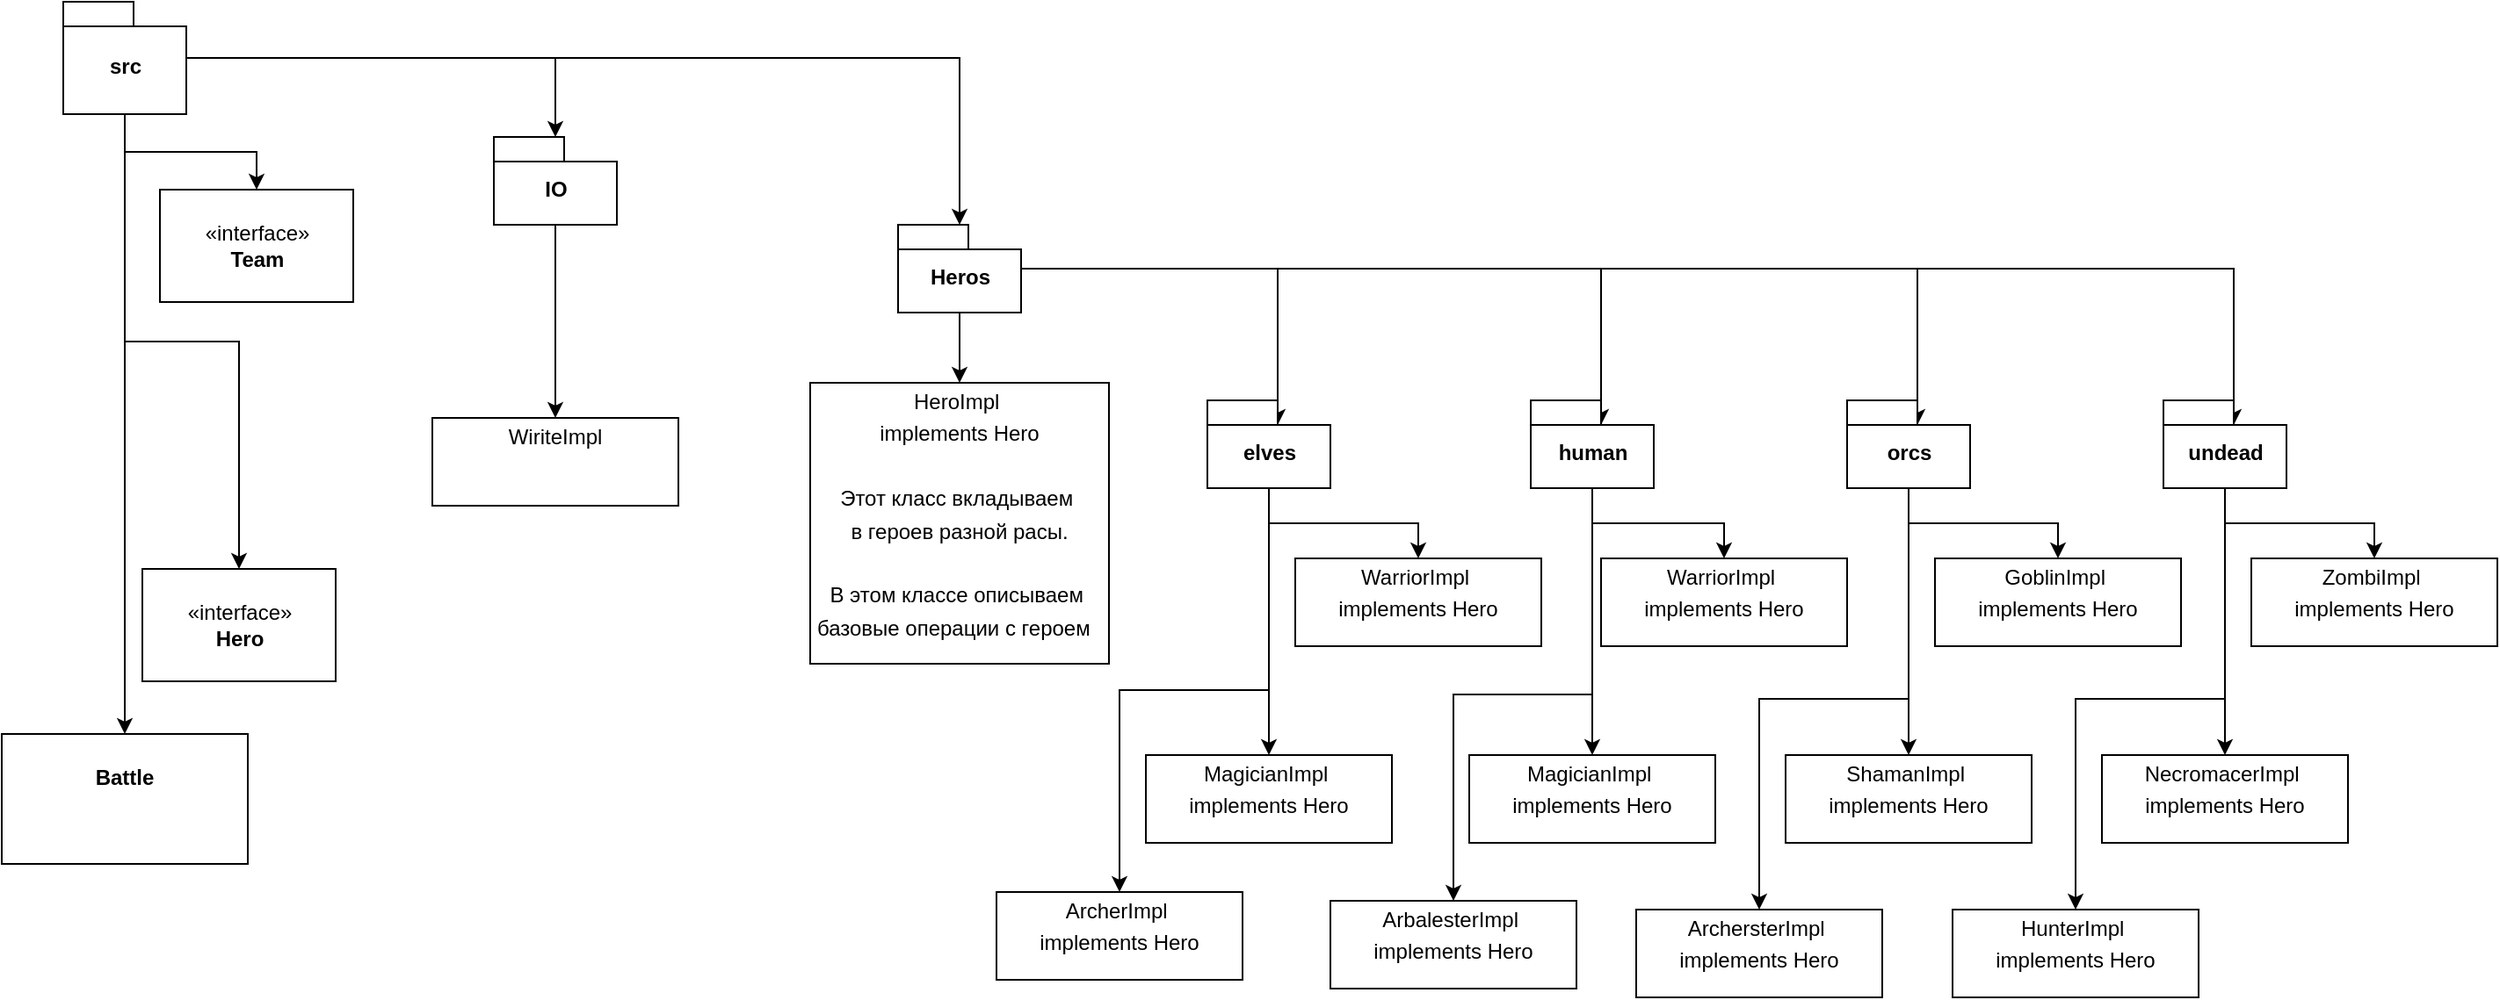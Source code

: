 <mxfile version="13.8.6" type="github">
  <diagram id="S1DTisjpxe-AB1ak3G5N" name="Page-1">
    <mxGraphModel dx="1422" dy="861" grid="1" gridSize="10" guides="1" tooltips="1" connect="1" arrows="1" fold="1" page="1" pageScale="1" pageWidth="827" pageHeight="1169" math="0" shadow="0">
      <root>
        <mxCell id="0" />
        <mxCell id="1" parent="0" />
        <mxCell id="5vMVcopWDfaQ81VpxTlz-18" style="edgeStyle=orthogonalEdgeStyle;rounded=0;orthogonalLoop=1;jettySize=auto;html=1;entryX=0;entryY=0;entryDx=40;entryDy=14;entryPerimeter=0;" edge="1" parent="1" source="5vMVcopWDfaQ81VpxTlz-6" target="5vMVcopWDfaQ81VpxTlz-17">
          <mxGeometry relative="1" as="geometry" />
        </mxCell>
        <mxCell id="5vMVcopWDfaQ81VpxTlz-22" style="edgeStyle=orthogonalEdgeStyle;rounded=0;orthogonalLoop=1;jettySize=auto;html=1;entryX=0;entryY=0;entryDx=40;entryDy=14;entryPerimeter=0;" edge="1" parent="1" source="5vMVcopWDfaQ81VpxTlz-6" target="5vMVcopWDfaQ81VpxTlz-19">
          <mxGeometry relative="1" as="geometry" />
        </mxCell>
        <mxCell id="5vMVcopWDfaQ81VpxTlz-23" style="edgeStyle=orthogonalEdgeStyle;rounded=0;orthogonalLoop=1;jettySize=auto;html=1;entryX=0;entryY=0;entryDx=40;entryDy=14;entryPerimeter=0;" edge="1" parent="1" source="5vMVcopWDfaQ81VpxTlz-6" target="5vMVcopWDfaQ81VpxTlz-20">
          <mxGeometry relative="1" as="geometry" />
        </mxCell>
        <mxCell id="5vMVcopWDfaQ81VpxTlz-24" style="edgeStyle=orthogonalEdgeStyle;rounded=0;orthogonalLoop=1;jettySize=auto;html=1;entryX=0;entryY=0;entryDx=40;entryDy=14;entryPerimeter=0;" edge="1" parent="1" source="5vMVcopWDfaQ81VpxTlz-6" target="5vMVcopWDfaQ81VpxTlz-21">
          <mxGeometry relative="1" as="geometry" />
        </mxCell>
        <mxCell id="5vMVcopWDfaQ81VpxTlz-53" style="edgeStyle=orthogonalEdgeStyle;rounded=0;orthogonalLoop=1;jettySize=auto;html=1;" edge="1" parent="1" source="5vMVcopWDfaQ81VpxTlz-6" target="5vMVcopWDfaQ81VpxTlz-44">
          <mxGeometry relative="1" as="geometry" />
        </mxCell>
        <mxCell id="5vMVcopWDfaQ81VpxTlz-6" value="Heros" style="shape=folder;fontStyle=1;spacingTop=10;tabWidth=40;tabHeight=14;tabPosition=left;html=1;" vertex="1" parent="1">
          <mxGeometry x="530" y="150" width="70" height="50" as="geometry" />
        </mxCell>
        <mxCell id="5vMVcopWDfaQ81VpxTlz-47" style="edgeStyle=orthogonalEdgeStyle;rounded=0;orthogonalLoop=1;jettySize=auto;html=1;" edge="1" parent="1" source="5vMVcopWDfaQ81VpxTlz-17" target="5vMVcopWDfaQ81VpxTlz-46">
          <mxGeometry relative="1" as="geometry" />
        </mxCell>
        <mxCell id="5vMVcopWDfaQ81VpxTlz-50" style="edgeStyle=orthogonalEdgeStyle;rounded=0;orthogonalLoop=1;jettySize=auto;html=1;" edge="1" parent="1" source="5vMVcopWDfaQ81VpxTlz-17" target="5vMVcopWDfaQ81VpxTlz-48">
          <mxGeometry relative="1" as="geometry" />
        </mxCell>
        <mxCell id="5vMVcopWDfaQ81VpxTlz-51" style="edgeStyle=orthogonalEdgeStyle;rounded=0;orthogonalLoop=1;jettySize=auto;html=1;" edge="1" parent="1" source="5vMVcopWDfaQ81VpxTlz-17" target="5vMVcopWDfaQ81VpxTlz-49">
          <mxGeometry relative="1" as="geometry" />
        </mxCell>
        <mxCell id="5vMVcopWDfaQ81VpxTlz-17" value="elves" style="shape=folder;fontStyle=1;spacingTop=10;tabWidth=40;tabHeight=14;tabPosition=left;html=1;" vertex="1" parent="1">
          <mxGeometry x="706" y="250" width="70" height="50" as="geometry" />
        </mxCell>
        <mxCell id="5vMVcopWDfaQ81VpxTlz-67" style="edgeStyle=orthogonalEdgeStyle;rounded=0;orthogonalLoop=1;jettySize=auto;html=1;entryX=0.5;entryY=0;entryDx=0;entryDy=0;" edge="1" parent="1" source="5vMVcopWDfaQ81VpxTlz-19" target="5vMVcopWDfaQ81VpxTlz-64">
          <mxGeometry relative="1" as="geometry" />
        </mxCell>
        <mxCell id="5vMVcopWDfaQ81VpxTlz-68" style="edgeStyle=orthogonalEdgeStyle;rounded=0;orthogonalLoop=1;jettySize=auto;html=1;" edge="1" parent="1" source="5vMVcopWDfaQ81VpxTlz-19" target="5vMVcopWDfaQ81VpxTlz-65">
          <mxGeometry relative="1" as="geometry" />
        </mxCell>
        <mxCell id="5vMVcopWDfaQ81VpxTlz-69" style="edgeStyle=orthogonalEdgeStyle;rounded=0;orthogonalLoop=1;jettySize=auto;html=1;" edge="1" parent="1" source="5vMVcopWDfaQ81VpxTlz-19" target="5vMVcopWDfaQ81VpxTlz-66">
          <mxGeometry relative="1" as="geometry" />
        </mxCell>
        <mxCell id="5vMVcopWDfaQ81VpxTlz-19" value="human" style="shape=folder;fontStyle=1;spacingTop=10;tabWidth=40;tabHeight=14;tabPosition=left;html=1;" vertex="1" parent="1">
          <mxGeometry x="890" y="250" width="70" height="50" as="geometry" />
        </mxCell>
        <mxCell id="5vMVcopWDfaQ81VpxTlz-80" style="edgeStyle=orthogonalEdgeStyle;rounded=0;orthogonalLoop=1;jettySize=auto;html=1;" edge="1" parent="1" source="5vMVcopWDfaQ81VpxTlz-20" target="5vMVcopWDfaQ81VpxTlz-79">
          <mxGeometry relative="1" as="geometry" />
        </mxCell>
        <mxCell id="5vMVcopWDfaQ81VpxTlz-81" style="edgeStyle=orthogonalEdgeStyle;rounded=0;orthogonalLoop=1;jettySize=auto;html=1;" edge="1" parent="1" source="5vMVcopWDfaQ81VpxTlz-20" target="5vMVcopWDfaQ81VpxTlz-77">
          <mxGeometry relative="1" as="geometry" />
        </mxCell>
        <mxCell id="5vMVcopWDfaQ81VpxTlz-82" style="edgeStyle=orthogonalEdgeStyle;rounded=0;orthogonalLoop=1;jettySize=auto;html=1;" edge="1" parent="1" source="5vMVcopWDfaQ81VpxTlz-20" target="5vMVcopWDfaQ81VpxTlz-78">
          <mxGeometry relative="1" as="geometry" />
        </mxCell>
        <mxCell id="5vMVcopWDfaQ81VpxTlz-20" value="orcs" style="shape=folder;fontStyle=1;spacingTop=10;tabWidth=40;tabHeight=14;tabPosition=left;html=1;" vertex="1" parent="1">
          <mxGeometry x="1070" y="250" width="70" height="50" as="geometry" />
        </mxCell>
        <mxCell id="5vMVcopWDfaQ81VpxTlz-86" style="edgeStyle=orthogonalEdgeStyle;rounded=0;orthogonalLoop=1;jettySize=auto;html=1;entryX=0.5;entryY=0;entryDx=0;entryDy=0;" edge="1" parent="1" source="5vMVcopWDfaQ81VpxTlz-21" target="5vMVcopWDfaQ81VpxTlz-83">
          <mxGeometry relative="1" as="geometry" />
        </mxCell>
        <mxCell id="5vMVcopWDfaQ81VpxTlz-87" style="edgeStyle=orthogonalEdgeStyle;rounded=0;orthogonalLoop=1;jettySize=auto;html=1;" edge="1" parent="1" source="5vMVcopWDfaQ81VpxTlz-21" target="5vMVcopWDfaQ81VpxTlz-85">
          <mxGeometry relative="1" as="geometry" />
        </mxCell>
        <mxCell id="5vMVcopWDfaQ81VpxTlz-88" style="edgeStyle=orthogonalEdgeStyle;rounded=0;orthogonalLoop=1;jettySize=auto;html=1;" edge="1" parent="1" source="5vMVcopWDfaQ81VpxTlz-21" target="5vMVcopWDfaQ81VpxTlz-84">
          <mxGeometry relative="1" as="geometry" />
        </mxCell>
        <mxCell id="5vMVcopWDfaQ81VpxTlz-21" value="undead" style="shape=folder;fontStyle=1;spacingTop=10;tabWidth=40;tabHeight=14;tabPosition=left;html=1;" vertex="1" parent="1">
          <mxGeometry x="1250" y="250" width="70" height="50" as="geometry" />
        </mxCell>
        <mxCell id="5vMVcopWDfaQ81VpxTlz-40" value="«interface»&lt;br&gt;&lt;b&gt;Hero&lt;/b&gt;" style="html=1;" vertex="1" parent="1">
          <mxGeometry x="100" y="346" width="110" height="64" as="geometry" />
        </mxCell>
        <mxCell id="5vMVcopWDfaQ81VpxTlz-41" value="«interface»&lt;br&gt;&lt;b&gt;Team&lt;/b&gt;" style="html=1;" vertex="1" parent="1">
          <mxGeometry x="110" y="130" width="110" height="64" as="geometry" />
        </mxCell>
        <mxCell id="5vMVcopWDfaQ81VpxTlz-43" value="&lt;p style=&quot;margin: 0px ; margin-top: 4px ; text-align: center&quot;&gt;&lt;br&gt;&lt;b&gt;Battle&lt;/b&gt;&lt;/p&gt;" style="verticalAlign=top;align=left;overflow=fill;fontSize=12;fontFamily=Helvetica;html=1;" vertex="1" parent="1">
          <mxGeometry x="20" y="440" width="140" height="74" as="geometry" />
        </mxCell>
        <mxCell id="5vMVcopWDfaQ81VpxTlz-44" value="&lt;p style=&quot;margin: 0px ; margin-top: 4px ; text-align: center&quot;&gt;HeroImpl&amp;nbsp;&lt;/p&gt;&lt;p style=&quot;margin: 0px ; margin-top: 4px ; text-align: center&quot;&gt;implements Hero&lt;/p&gt;&lt;p style=&quot;margin: 0px ; margin-top: 4px ; text-align: center&quot;&gt;&lt;br&gt;&lt;/p&gt;&lt;p style=&quot;margin: 0px ; margin-top: 4px ; text-align: center&quot;&gt;Этот класс вкладываем&amp;nbsp;&lt;/p&gt;&lt;p style=&quot;margin: 0px ; margin-top: 4px ; text-align: center&quot;&gt;в героев разной расы.&lt;/p&gt;&lt;p style=&quot;margin: 0px ; margin-top: 4px ; text-align: center&quot;&gt;&lt;br&gt;&lt;/p&gt;&lt;p style=&quot;margin: 0px ; margin-top: 4px ; text-align: center&quot;&gt;В этом классе описываем&amp;nbsp;&lt;/p&gt;&lt;p style=&quot;margin: 0px ; margin-top: 4px ; text-align: center&quot;&gt;базовые операции с героем&amp;nbsp;&amp;nbsp;&lt;/p&gt;" style="verticalAlign=top;align=left;overflow=fill;fontSize=12;fontFamily=Helvetica;html=1;" vertex="1" parent="1">
          <mxGeometry x="480" y="240" width="170" height="160" as="geometry" />
        </mxCell>
        <mxCell id="5vMVcopWDfaQ81VpxTlz-46" value="&lt;p style=&quot;margin: 0px ; margin-top: 4px ; text-align: center&quot;&gt;MagicianImpl&amp;nbsp;&lt;/p&gt;&lt;p style=&quot;margin: 0px ; margin-top: 4px ; text-align: center&quot;&gt;implements Hero&lt;/p&gt;" style="verticalAlign=top;align=left;overflow=fill;fontSize=12;fontFamily=Helvetica;html=1;" vertex="1" parent="1">
          <mxGeometry x="671" y="452" width="140" height="50" as="geometry" />
        </mxCell>
        <mxCell id="5vMVcopWDfaQ81VpxTlz-48" value="&lt;p style=&quot;margin: 0px ; margin-top: 4px ; text-align: center&quot;&gt;ArcherImpl&amp;nbsp;&lt;/p&gt;&lt;p style=&quot;margin: 0px ; margin-top: 4px ; text-align: center&quot;&gt;implements Hero&lt;/p&gt;" style="verticalAlign=top;align=left;overflow=fill;fontSize=12;fontFamily=Helvetica;html=1;" vertex="1" parent="1">
          <mxGeometry x="586" y="530" width="140" height="50" as="geometry" />
        </mxCell>
        <mxCell id="5vMVcopWDfaQ81VpxTlz-49" value="&lt;p style=&quot;margin: 0px ; margin-top: 4px ; text-align: center&quot;&gt;WarriorImpl&amp;nbsp;&lt;/p&gt;&lt;p style=&quot;margin: 0px ; margin-top: 4px ; text-align: center&quot;&gt;implements Hero&lt;/p&gt;" style="verticalAlign=top;align=left;overflow=fill;fontSize=12;fontFamily=Helvetica;html=1;" vertex="1" parent="1">
          <mxGeometry x="756" y="340" width="140" height="50" as="geometry" />
        </mxCell>
        <mxCell id="5vMVcopWDfaQ81VpxTlz-56" style="edgeStyle=orthogonalEdgeStyle;rounded=0;orthogonalLoop=1;jettySize=auto;html=1;" edge="1" parent="1" source="5vMVcopWDfaQ81VpxTlz-52" target="5vMVcopWDfaQ81VpxTlz-43">
          <mxGeometry relative="1" as="geometry" />
        </mxCell>
        <mxCell id="5vMVcopWDfaQ81VpxTlz-57" style="edgeStyle=orthogonalEdgeStyle;rounded=0;orthogonalLoop=1;jettySize=auto;html=1;" edge="1" parent="1" source="5vMVcopWDfaQ81VpxTlz-52" target="5vMVcopWDfaQ81VpxTlz-40">
          <mxGeometry relative="1" as="geometry" />
        </mxCell>
        <mxCell id="5vMVcopWDfaQ81VpxTlz-58" style="edgeStyle=orthogonalEdgeStyle;rounded=0;orthogonalLoop=1;jettySize=auto;html=1;" edge="1" parent="1" source="5vMVcopWDfaQ81VpxTlz-52" target="5vMVcopWDfaQ81VpxTlz-41">
          <mxGeometry relative="1" as="geometry" />
        </mxCell>
        <mxCell id="5vMVcopWDfaQ81VpxTlz-59" style="edgeStyle=orthogonalEdgeStyle;rounded=0;orthogonalLoop=1;jettySize=auto;html=1;" edge="1" parent="1" source="5vMVcopWDfaQ81VpxTlz-52" target="5vMVcopWDfaQ81VpxTlz-6">
          <mxGeometry relative="1" as="geometry" />
        </mxCell>
        <mxCell id="5vMVcopWDfaQ81VpxTlz-61" style="edgeStyle=orthogonalEdgeStyle;rounded=0;orthogonalLoop=1;jettySize=auto;html=1;" edge="1" parent="1" source="5vMVcopWDfaQ81VpxTlz-52" target="5vMVcopWDfaQ81VpxTlz-60">
          <mxGeometry relative="1" as="geometry" />
        </mxCell>
        <mxCell id="5vMVcopWDfaQ81VpxTlz-52" value="src" style="shape=folder;fontStyle=1;spacingTop=10;tabWidth=40;tabHeight=14;tabPosition=left;html=1;" vertex="1" parent="1">
          <mxGeometry x="55" y="23" width="70" height="64" as="geometry" />
        </mxCell>
        <mxCell id="5vMVcopWDfaQ81VpxTlz-63" style="edgeStyle=orthogonalEdgeStyle;rounded=0;orthogonalLoop=1;jettySize=auto;html=1;" edge="1" parent="1" source="5vMVcopWDfaQ81VpxTlz-60" target="5vMVcopWDfaQ81VpxTlz-62">
          <mxGeometry relative="1" as="geometry" />
        </mxCell>
        <mxCell id="5vMVcopWDfaQ81VpxTlz-60" value="IO" style="shape=folder;fontStyle=1;spacingTop=10;tabWidth=40;tabHeight=14;tabPosition=left;html=1;" vertex="1" parent="1">
          <mxGeometry x="300" y="100" width="70" height="50" as="geometry" />
        </mxCell>
        <mxCell id="5vMVcopWDfaQ81VpxTlz-62" value="&lt;p style=&quot;margin: 0px ; margin-top: 4px ; text-align: center&quot;&gt;WiriteImpl&lt;/p&gt;" style="verticalAlign=top;align=left;overflow=fill;fontSize=12;fontFamily=Helvetica;html=1;" vertex="1" parent="1">
          <mxGeometry x="265" y="260" width="140" height="50" as="geometry" />
        </mxCell>
        <mxCell id="5vMVcopWDfaQ81VpxTlz-64" value="&lt;p style=&quot;margin: 0px ; margin-top: 4px ; text-align: center&quot;&gt;MagicianImpl&amp;nbsp;&lt;/p&gt;&lt;p style=&quot;margin: 0px ; margin-top: 4px ; text-align: center&quot;&gt;implements Hero&lt;/p&gt;" style="verticalAlign=top;align=left;overflow=fill;fontSize=12;fontFamily=Helvetica;html=1;" vertex="1" parent="1">
          <mxGeometry x="855" y="452" width="140" height="50" as="geometry" />
        </mxCell>
        <mxCell id="5vMVcopWDfaQ81VpxTlz-65" value="&lt;p style=&quot;margin: 0px ; margin-top: 4px ; text-align: center&quot;&gt;ArbalesterImpl&amp;nbsp;&lt;/p&gt;&lt;p style=&quot;margin: 0px ; margin-top: 4px ; text-align: center&quot;&gt;implements Hero&lt;/p&gt;" style="verticalAlign=top;align=left;overflow=fill;fontSize=12;fontFamily=Helvetica;html=1;" vertex="1" parent="1">
          <mxGeometry x="776" y="535" width="140" height="50" as="geometry" />
        </mxCell>
        <mxCell id="5vMVcopWDfaQ81VpxTlz-66" value="&lt;p style=&quot;margin: 0px ; margin-top: 4px ; text-align: center&quot;&gt;WarriorImpl&amp;nbsp;&lt;/p&gt;&lt;p style=&quot;margin: 0px ; margin-top: 4px ; text-align: center&quot;&gt;implements Hero&lt;/p&gt;" style="verticalAlign=top;align=left;overflow=fill;fontSize=12;fontFamily=Helvetica;html=1;" vertex="1" parent="1">
          <mxGeometry x="930" y="340" width="140" height="50" as="geometry" />
        </mxCell>
        <mxCell id="5vMVcopWDfaQ81VpxTlz-77" value="&lt;p style=&quot;margin: 0px ; margin-top: 4px ; text-align: center&quot;&gt;ShamanImpl&amp;nbsp;&lt;/p&gt;&lt;p style=&quot;margin: 0px ; margin-top: 4px ; text-align: center&quot;&gt;implements Hero&lt;/p&gt;" style="verticalAlign=top;align=left;overflow=fill;fontSize=12;fontFamily=Helvetica;html=1;" vertex="1" parent="1">
          <mxGeometry x="1035" y="452" width="140" height="50" as="geometry" />
        </mxCell>
        <mxCell id="5vMVcopWDfaQ81VpxTlz-78" value="&lt;p style=&quot;margin: 0px ; margin-top: 4px ; text-align: center&quot;&gt;ArchersterImpl&amp;nbsp;&lt;/p&gt;&lt;p style=&quot;margin: 0px ; margin-top: 4px ; text-align: center&quot;&gt;implements Hero&lt;/p&gt;" style="verticalAlign=top;align=left;overflow=fill;fontSize=12;fontFamily=Helvetica;html=1;" vertex="1" parent="1">
          <mxGeometry x="950" y="540" width="140" height="50" as="geometry" />
        </mxCell>
        <mxCell id="5vMVcopWDfaQ81VpxTlz-79" value="&lt;p style=&quot;margin: 0px ; margin-top: 4px ; text-align: center&quot;&gt;GoblinImpl&amp;nbsp;&lt;/p&gt;&lt;p style=&quot;margin: 0px ; margin-top: 4px ; text-align: center&quot;&gt;implements Hero&lt;/p&gt;" style="verticalAlign=top;align=left;overflow=fill;fontSize=12;fontFamily=Helvetica;html=1;" vertex="1" parent="1">
          <mxGeometry x="1120" y="340" width="140" height="50" as="geometry" />
        </mxCell>
        <mxCell id="5vMVcopWDfaQ81VpxTlz-83" value="&lt;p style=&quot;margin: 0px ; margin-top: 4px ; text-align: center&quot;&gt;NecromacerImpl&amp;nbsp;&lt;/p&gt;&lt;p style=&quot;margin: 0px ; margin-top: 4px ; text-align: center&quot;&gt;implements Hero&lt;/p&gt;" style="verticalAlign=top;align=left;overflow=fill;fontSize=12;fontFamily=Helvetica;html=1;" vertex="1" parent="1">
          <mxGeometry x="1215" y="452" width="140" height="50" as="geometry" />
        </mxCell>
        <mxCell id="5vMVcopWDfaQ81VpxTlz-84" value="&lt;p style=&quot;margin: 0px ; margin-top: 4px ; text-align: center&quot;&gt;HunterImpl&amp;nbsp;&lt;/p&gt;&lt;p style=&quot;margin: 0px ; margin-top: 4px ; text-align: center&quot;&gt;implements Hero&lt;/p&gt;" style="verticalAlign=top;align=left;overflow=fill;fontSize=12;fontFamily=Helvetica;html=1;" vertex="1" parent="1">
          <mxGeometry x="1130" y="540" width="140" height="50" as="geometry" />
        </mxCell>
        <mxCell id="5vMVcopWDfaQ81VpxTlz-85" value="&lt;p style=&quot;margin: 0px ; margin-top: 4px ; text-align: center&quot;&gt;ZombiImpl&amp;nbsp;&lt;/p&gt;&lt;p style=&quot;margin: 0px ; margin-top: 4px ; text-align: center&quot;&gt;implements Hero&lt;/p&gt;" style="verticalAlign=top;align=left;overflow=fill;fontSize=12;fontFamily=Helvetica;html=1;" vertex="1" parent="1">
          <mxGeometry x="1300" y="340" width="140" height="50" as="geometry" />
        </mxCell>
      </root>
    </mxGraphModel>
  </diagram>
</mxfile>
